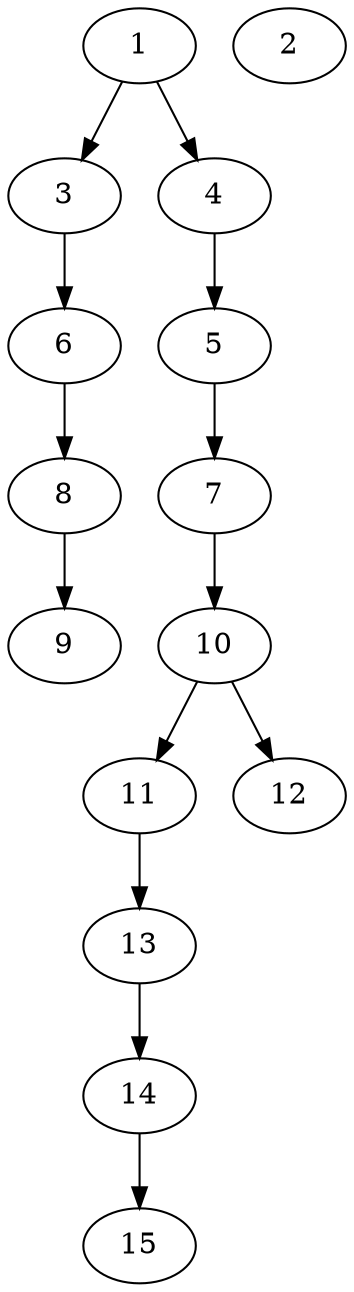 // DAG automatically generated by daggen at Thu Oct  3 13:59:26 2019
// ./daggen --dot -n 15 --ccr 0.3 --fat 0.3 --regular 0.7 --density 0.5 --mindata 5242880 --maxdata 52428800 
digraph G {
  1 [size="78844587", alpha="0.12", expect_size="23653376"] 
  1 -> 3 [size ="23653376"]
  1 -> 4 [size ="23653376"]
  2 [size="25480533", alpha="0.15", expect_size="7644160"] 
  3 [size="37229227", alpha="0.11", expect_size="11168768"] 
  3 -> 6 [size ="11168768"]
  4 [size="149118293", alpha="0.05", expect_size="44735488"] 
  4 -> 5 [size ="44735488"]
  5 [size="96293547", alpha="0.02", expect_size="28888064"] 
  5 -> 7 [size ="28888064"]
  6 [size="87343787", alpha="0.10", expect_size="26203136"] 
  6 -> 8 [size ="26203136"]
  7 [size="78308693", alpha="0.15", expect_size="23492608"] 
  7 -> 10 [size ="23492608"]
  8 [size="156272640", alpha="0.13", expect_size="46881792"] 
  8 -> 9 [size ="46881792"]
  9 [size="130505387", alpha="0.04", expect_size="39151616"] 
  10 [size="93494613", alpha="0.07", expect_size="28048384"] 
  10 -> 11 [size ="28048384"]
  10 -> 12 [size ="28048384"]
  11 [size="115005440", alpha="0.10", expect_size="34501632"] 
  11 -> 13 [size ="34501632"]
  12 [size="51063467", alpha="0.02", expect_size="15319040"] 
  13 [size="165826560", alpha="0.10", expect_size="49747968"] 
  13 -> 14 [size ="49747968"]
  14 [size="96372053", alpha="0.09", expect_size="28911616"] 
  14 -> 15 [size ="28911616"]
  15 [size="134130347", alpha="0.03", expect_size="40239104"] 
}
